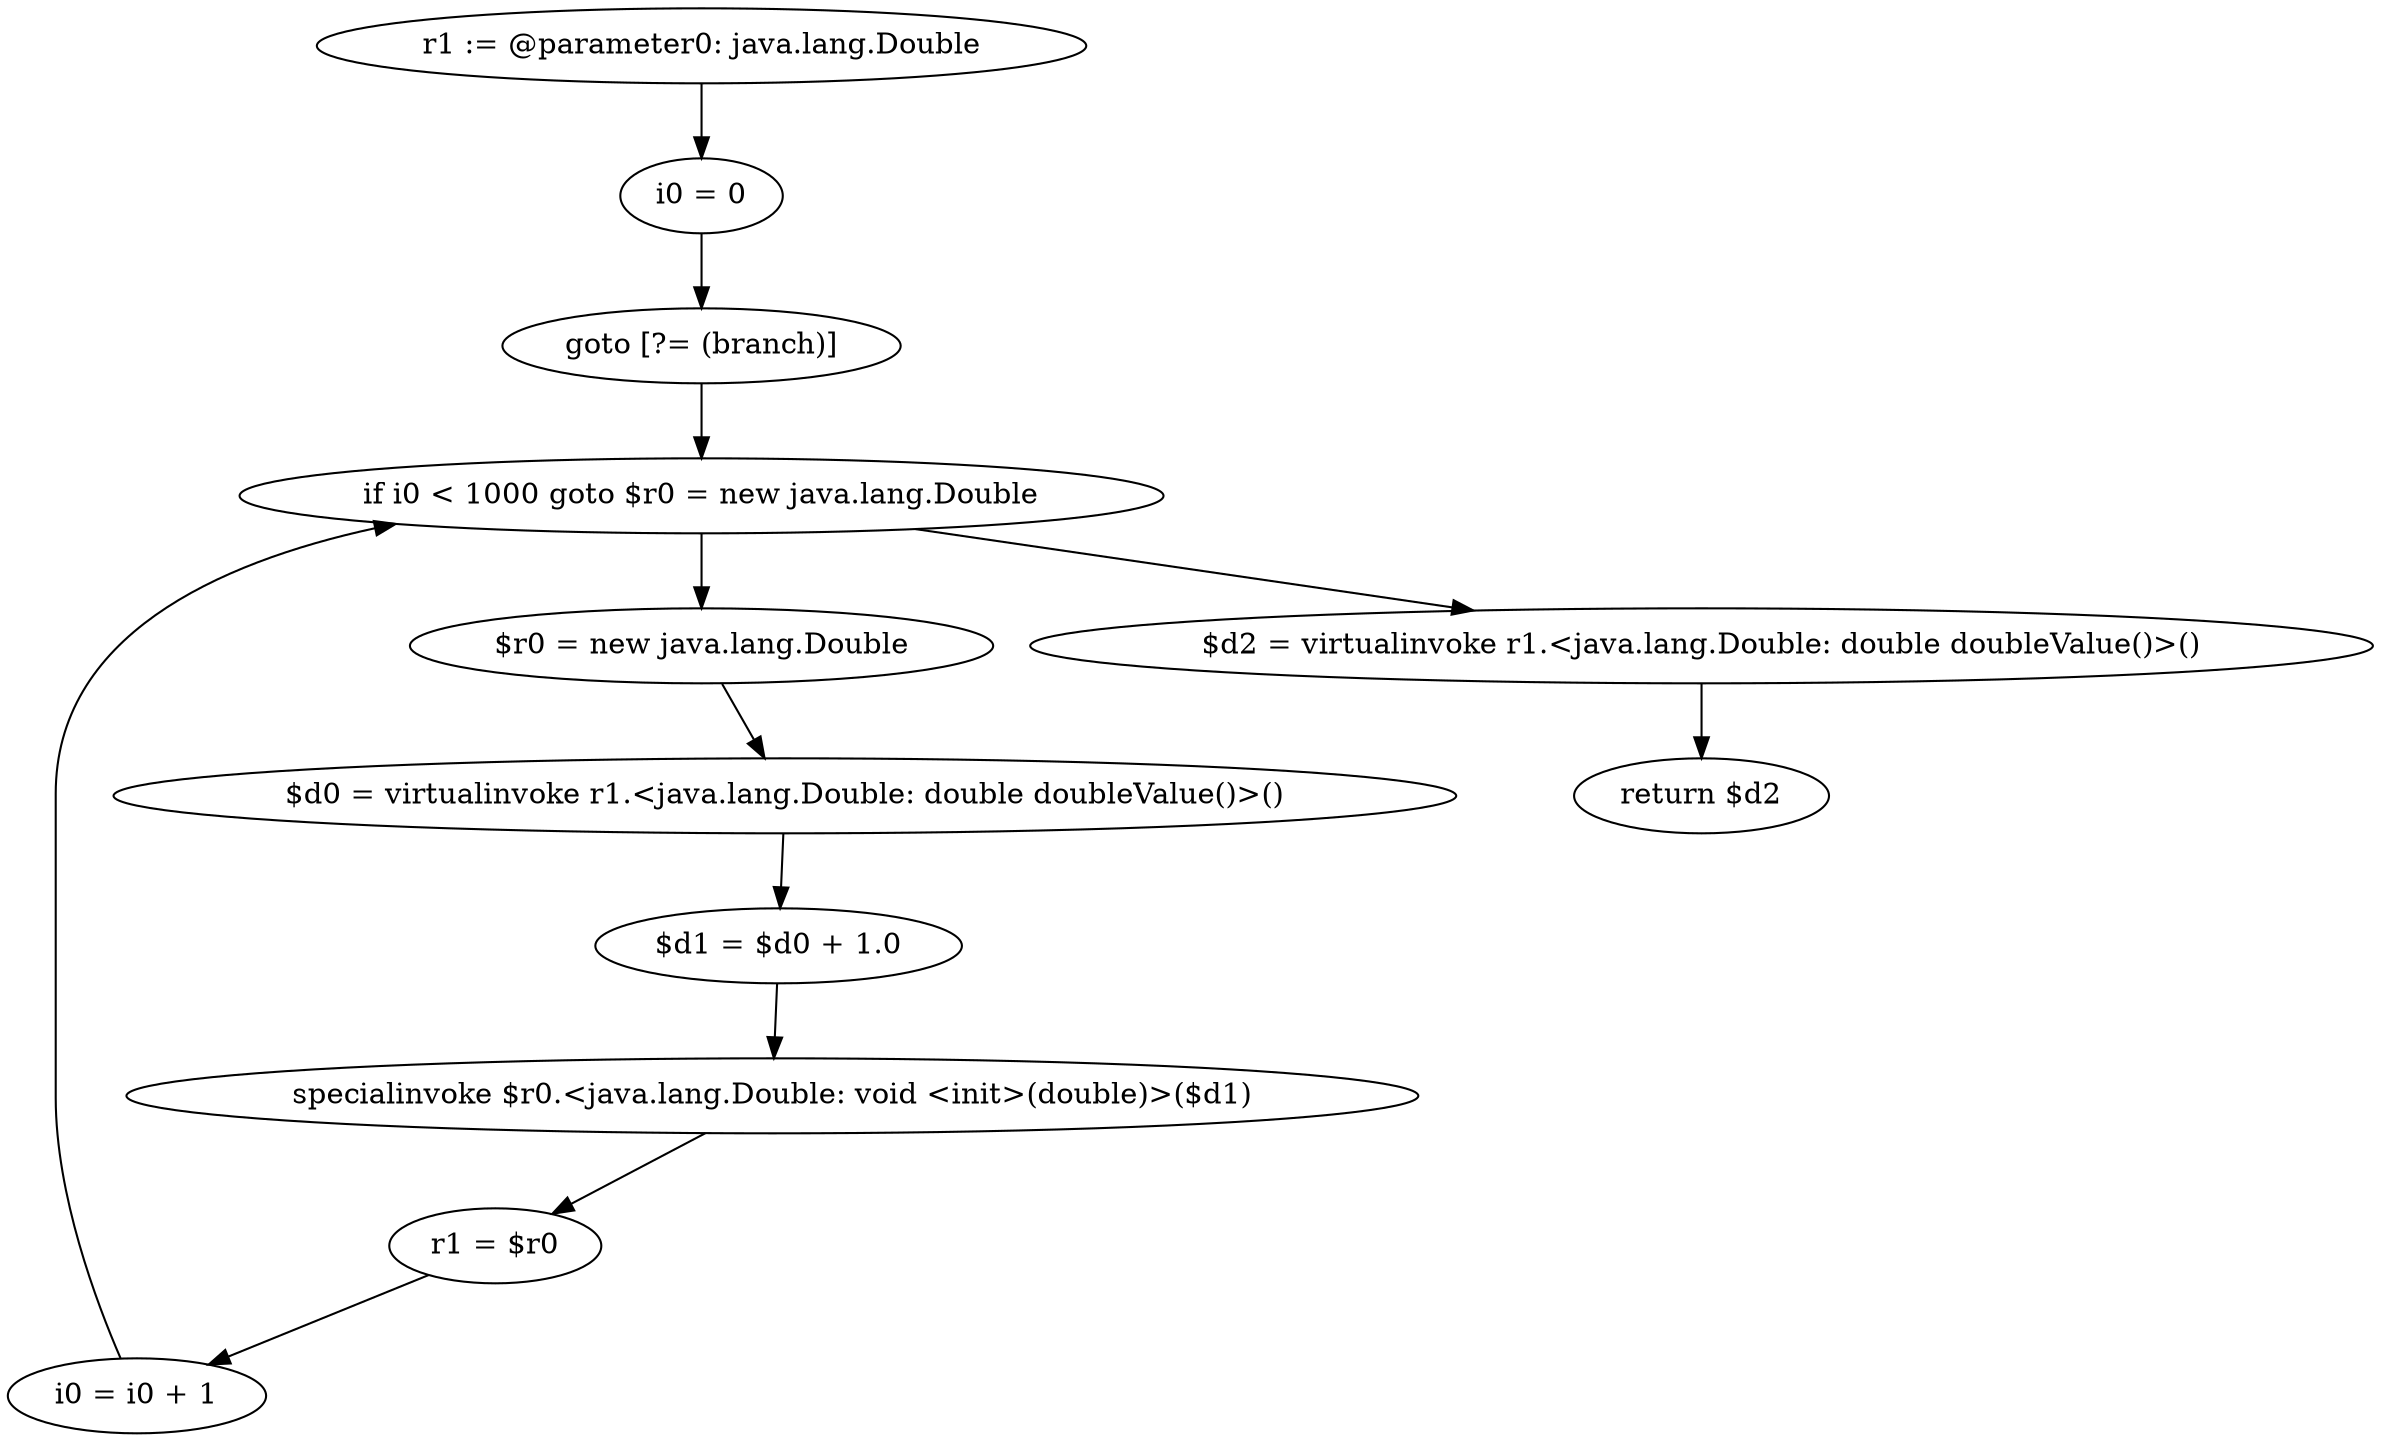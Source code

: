 digraph "unitGraph" {
    "r1 := @parameter0: java.lang.Double"
    "i0 = 0"
    "goto [?= (branch)]"
    "$r0 = new java.lang.Double"
    "$d0 = virtualinvoke r1.<java.lang.Double: double doubleValue()>()"
    "$d1 = $d0 + 1.0"
    "specialinvoke $r0.<java.lang.Double: void <init>(double)>($d1)"
    "r1 = $r0"
    "i0 = i0 + 1"
    "if i0 < 1000 goto $r0 = new java.lang.Double"
    "$d2 = virtualinvoke r1.<java.lang.Double: double doubleValue()>()"
    "return $d2"
    "r1 := @parameter0: java.lang.Double"->"i0 = 0";
    "i0 = 0"->"goto [?= (branch)]";
    "goto [?= (branch)]"->"if i0 < 1000 goto $r0 = new java.lang.Double";
    "$r0 = new java.lang.Double"->"$d0 = virtualinvoke r1.<java.lang.Double: double doubleValue()>()";
    "$d0 = virtualinvoke r1.<java.lang.Double: double doubleValue()>()"->"$d1 = $d0 + 1.0";
    "$d1 = $d0 + 1.0"->"specialinvoke $r0.<java.lang.Double: void <init>(double)>($d1)";
    "specialinvoke $r0.<java.lang.Double: void <init>(double)>($d1)"->"r1 = $r0";
    "r1 = $r0"->"i0 = i0 + 1";
    "i0 = i0 + 1"->"if i0 < 1000 goto $r0 = new java.lang.Double";
    "if i0 < 1000 goto $r0 = new java.lang.Double"->"$d2 = virtualinvoke r1.<java.lang.Double: double doubleValue()>()";
    "if i0 < 1000 goto $r0 = new java.lang.Double"->"$r0 = new java.lang.Double";
    "$d2 = virtualinvoke r1.<java.lang.Double: double doubleValue()>()"->"return $d2";
}
